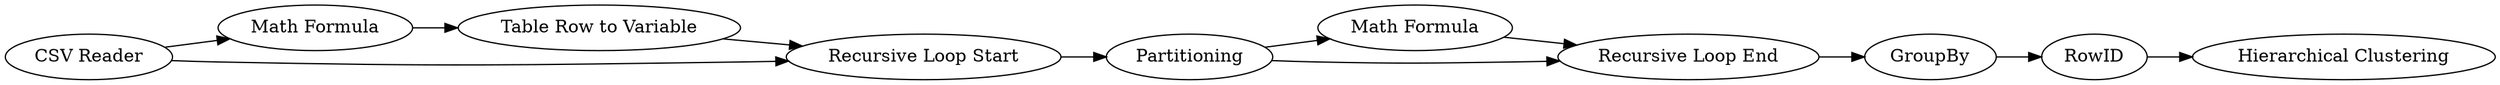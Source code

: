 digraph {
	4 -> 7
	3 -> 32
	36 -> 35
	37 -> 33
	3 -> 4
	28 -> 37
	28 -> 33
	32 -> 28
	35 -> 34
	7 -> 32
	33 -> 36
	35 [label=RowID]
	7 [label="Table Row to Variable"]
	34 [label="Hierarchical Clustering"]
	28 [label=Partitioning]
	36 [label=GroupBy]
	4 [label="Math Formula"]
	33 [label="Recursive Loop End"]
	32 [label="Recursive Loop Start"]
	3 [label="CSV Reader"]
	37 [label="Math Formula"]
	rankdir=LR
}
